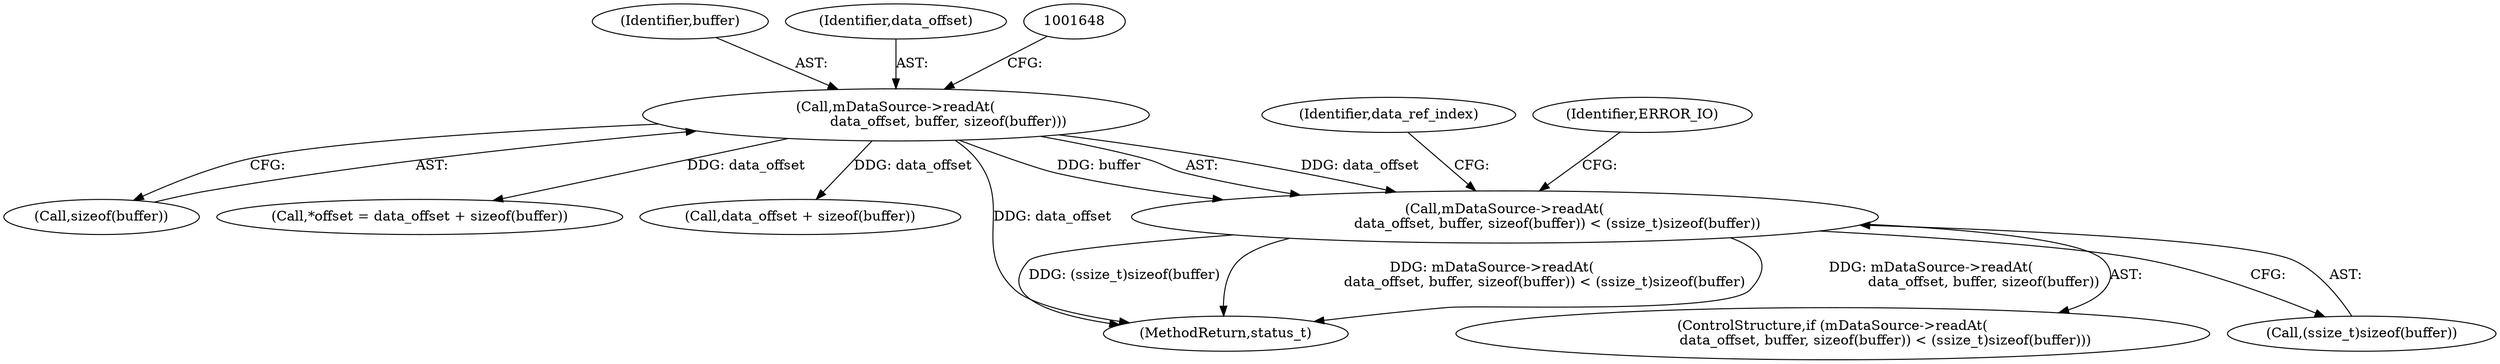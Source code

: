 digraph "0_Android_463a6f807e187828442949d1924e143cf07778c6@API" {
"1001641" [label="(Call,mDataSource->readAt(\n                        data_offset, buffer, sizeof(buffer)) < (ssize_t)sizeof(buffer))"];
"1001642" [label="(Call,mDataSource->readAt(\n                        data_offset, buffer, sizeof(buffer)))"];
"1001644" [label="(Identifier,buffer)"];
"1001645" [label="(Call,sizeof(buffer))"];
"1001642" [label="(Call,mDataSource->readAt(\n                        data_offset, buffer, sizeof(buffer)))"];
"1001722" [label="(Call,*offset = data_offset + sizeof(buffer))"];
"1001725" [label="(Call,data_offset + sizeof(buffer))"];
"1001656" [label="(Identifier,data_ref_index)"];
"1001641" [label="(Call,mDataSource->readAt(\n                        data_offset, buffer, sizeof(buffer)) < (ssize_t)sizeof(buffer))"];
"1002918" [label="(MethodReturn,status_t)"];
"1001653" [label="(Identifier,ERROR_IO)"];
"1001640" [label="(ControlStructure,if (mDataSource->readAt(\n                        data_offset, buffer, sizeof(buffer)) < (ssize_t)sizeof(buffer)))"];
"1001647" [label="(Call,(ssize_t)sizeof(buffer))"];
"1001643" [label="(Identifier,data_offset)"];
"1001641" -> "1001640"  [label="AST: "];
"1001641" -> "1001647"  [label="CFG: "];
"1001642" -> "1001641"  [label="AST: "];
"1001647" -> "1001641"  [label="AST: "];
"1001653" -> "1001641"  [label="CFG: "];
"1001656" -> "1001641"  [label="CFG: "];
"1001641" -> "1002918"  [label="DDG: mDataSource->readAt(\n                        data_offset, buffer, sizeof(buffer))"];
"1001641" -> "1002918"  [label="DDG: (ssize_t)sizeof(buffer)"];
"1001641" -> "1002918"  [label="DDG: mDataSource->readAt(\n                        data_offset, buffer, sizeof(buffer)) < (ssize_t)sizeof(buffer)"];
"1001642" -> "1001641"  [label="DDG: data_offset"];
"1001642" -> "1001641"  [label="DDG: buffer"];
"1001642" -> "1001645"  [label="CFG: "];
"1001643" -> "1001642"  [label="AST: "];
"1001644" -> "1001642"  [label="AST: "];
"1001645" -> "1001642"  [label="AST: "];
"1001648" -> "1001642"  [label="CFG: "];
"1001642" -> "1002918"  [label="DDG: data_offset"];
"1001642" -> "1001722"  [label="DDG: data_offset"];
"1001642" -> "1001725"  [label="DDG: data_offset"];
}
